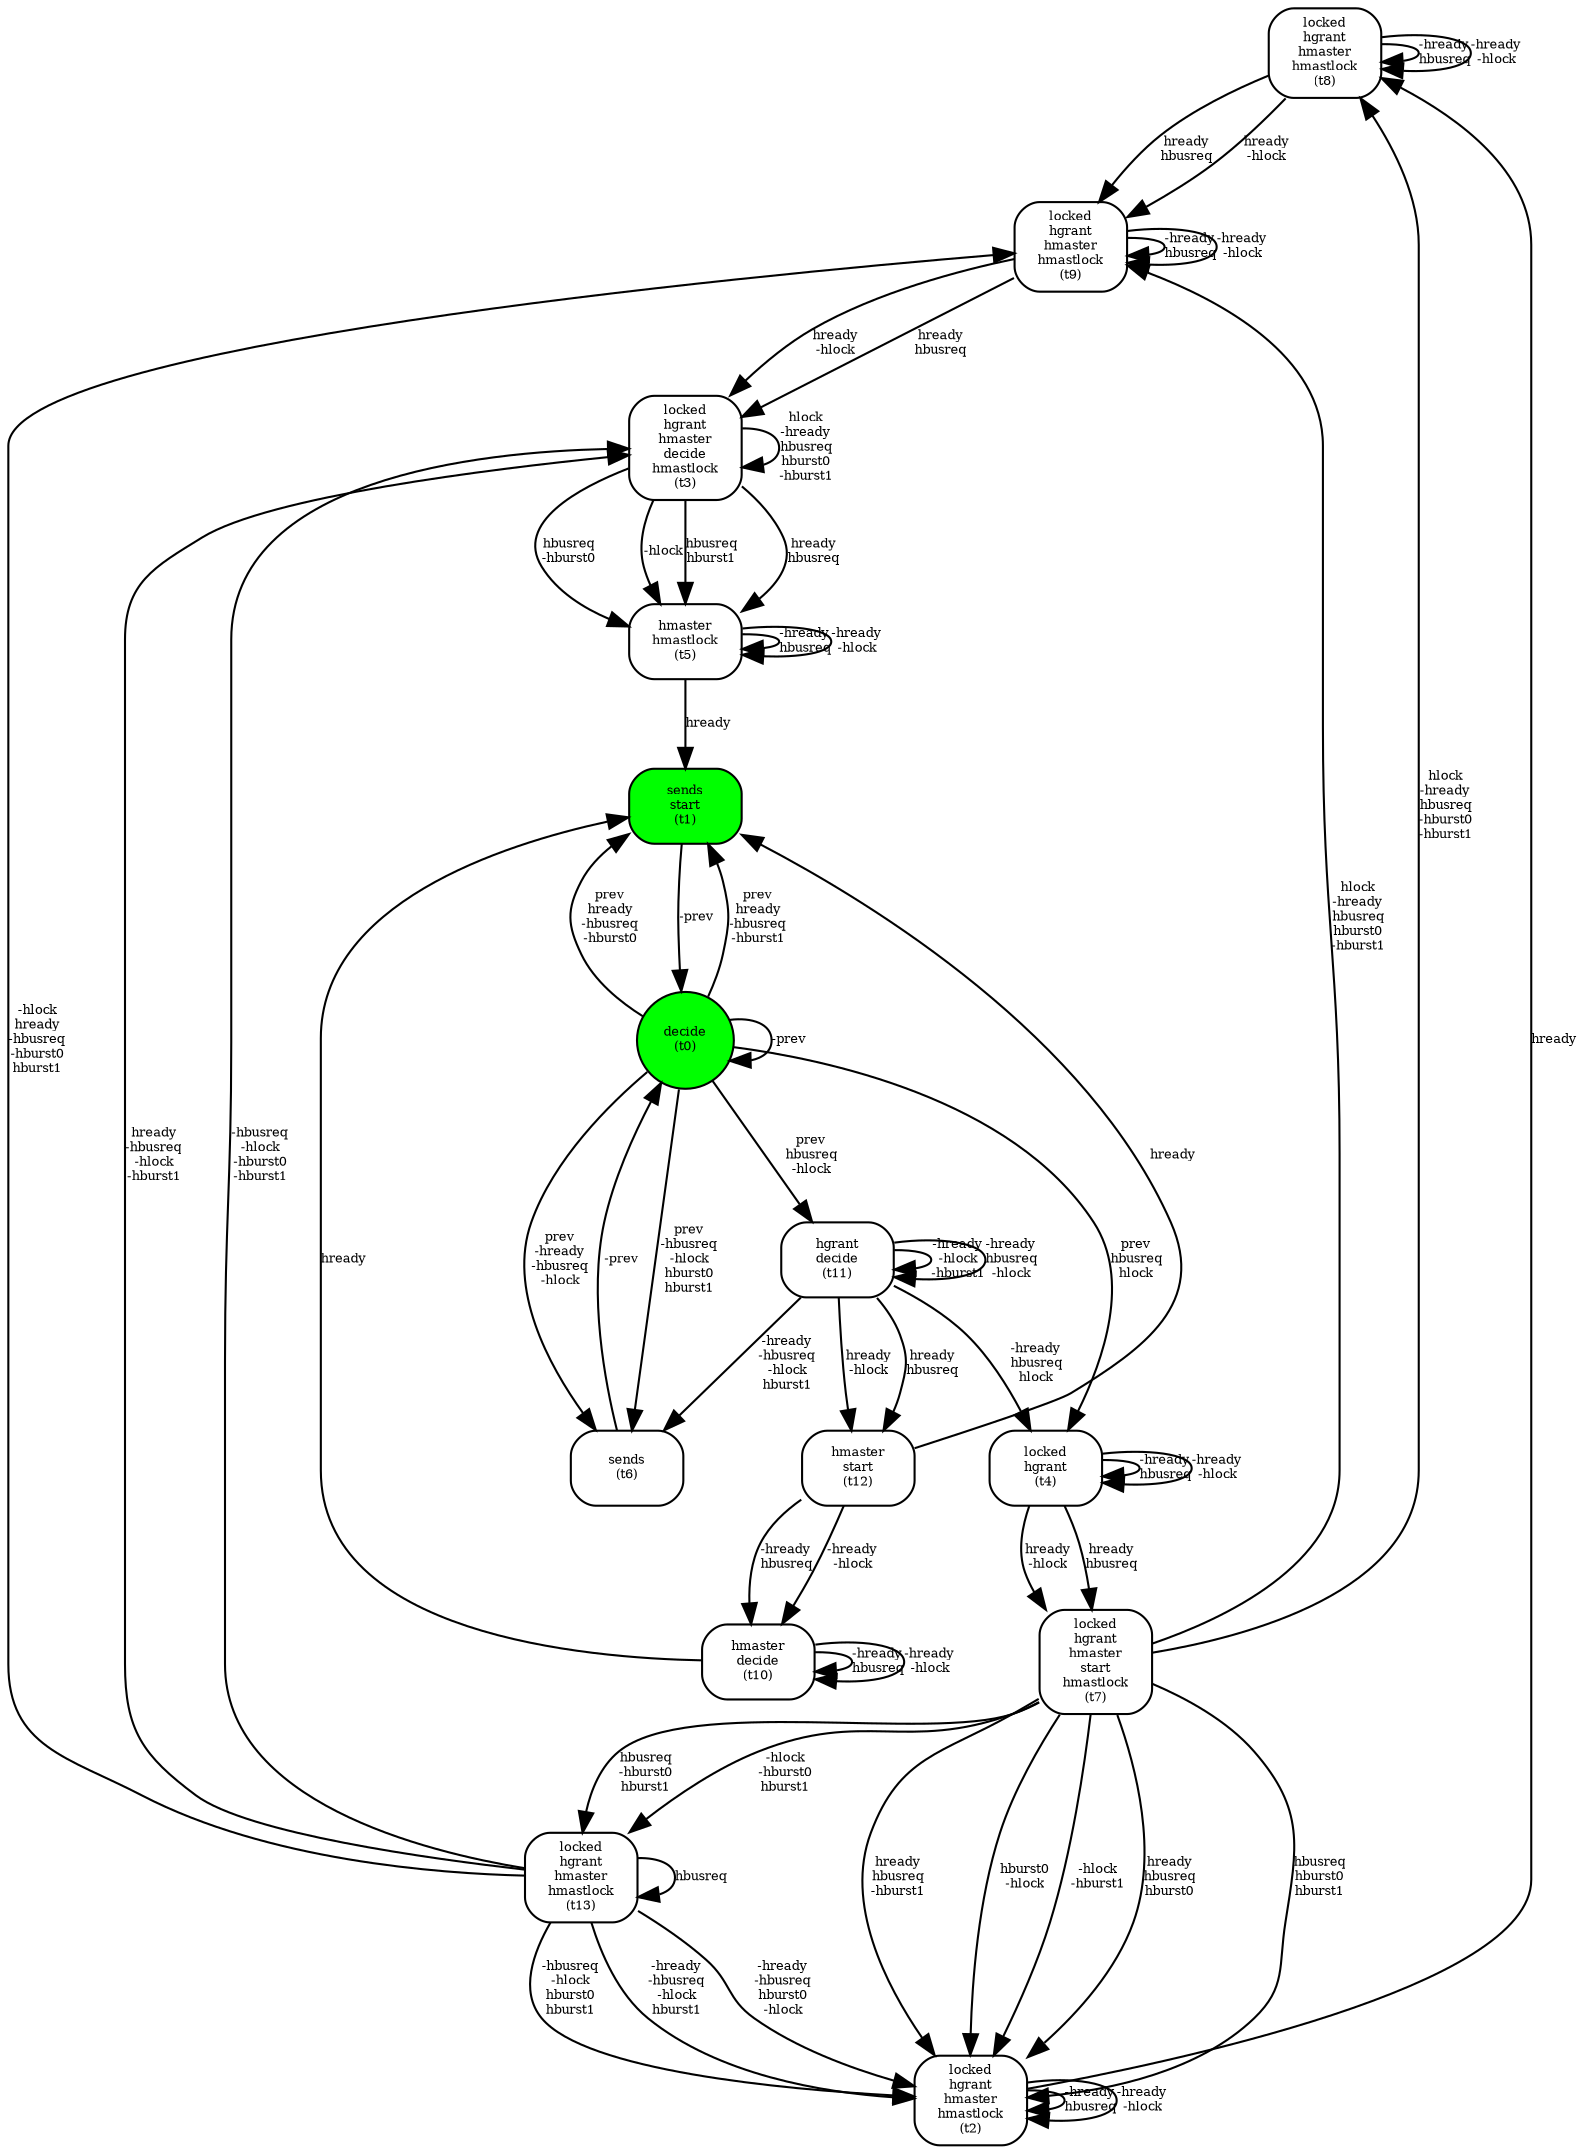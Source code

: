 digraph module {
graph [ fontsize=6 ];
node [ shape=box, style=rounded];
//node [ shape=box, style=rounded];
node [ fontsize=6, shape=box, style=rounded];
edge [ fontsize=6];

//nodesep=3;
//node [ fontsize=6, shape=box, style=rounded];

//rankdir=LR;

"t8" []
"t9" []
"t6" []
"t7" []
"t4" []
"t5" []
"t2" []
"t3" []
"t0" [fillcolor="green",style=filled,shape=circle]
"t1" [fillcolor="green",style="filled,rounded"]
"t10" []
"t11" []
"t12" []
"t13" []


"t8"[label="locked\nhgrant\nhmaster\nhmastlock\n(t8)"]
"t9"[label="locked\nhgrant\nhmaster\nhmastlock\n(t9)"]
"t6"[label="sends\n(t6)"]
"t7"[label="locked\nhgrant\nhmaster\nstart\nhmastlock\n(t7)"]
"t4"[label="locked\nhgrant\n(t4)"]
"t5"[label="hmaster\nhmastlock\n(t5)"]
"t2"[label="locked\nhgrant\nhmaster\nhmastlock\n(t2)"]
"t3"[label="locked\nhgrant\nhmaster\ndecide\nhmastlock\n(t3)"]
"t0"[label="decide\n(t0)"]
"t1"[label="sends\nstart\n(t1)"]
"t10"[label="hmaster\ndecide\n(t10)"]
"t11"[label="hgrant\ndecide\n(t11)"]
"t12"[label="hmaster\nstart\n(t12)"]
"t13"[label="locked\nhgrant\nhmaster\nhmastlock\n(t13)"]

"t0" -> "t4" [label="prev\nhbusreq\nhlock"]
"t5" -> "t5" [label="-hready\nhbusreq"]
"t5" -> "t5" [label="-hready\n-hlock"]
"t10" -> "t10" [label="-hready\nhbusreq"]
"t10" -> "t10" [label="-hready\n-hlock"]
"t12" -> "t1" [label="hready"]
"t0" -> "t1" [label="prev\nhready\n-hbusreq\n-hburst1"]
"t0" -> "t1" [label="prev\nhready\n-hbusreq\n-hburst0"]
"t1" -> "t0" [label="-prev"]
"t3" -> "t3" [label="hlock\n-hready\nhbusreq\nhburst0\n-hburst1"]
"t6" -> "t0" [label="-prev"]
"t9" -> "t3" [label="hready\nhbusreq"]
"t9" -> "t3" [label="hready\n-hlock"]

"t2" -> "t8" [label="hready"]
//"t2" -> "t8" [label="hready\nhbusreq"]
//"t2" -> "t8" [label="hready\n-hlock"]

"t7" -> "t13" [label="-hlock\n-hburst0\nhburst1"]
"t7" -> "t13" [label="hbusreq\n-hburst0\nhburst1"]
"t12" -> "t10" [label="-hready\nhbusreq"]
"t12" -> "t10" [label="-hready\n-hlock"]
"t11" -> "t4" [label="-hready\nhbusreq\nhlock"]
"t10" -> "t1" [label="hready"]
"t13" -> "t3" [label="hready\n-hbusreq\n-hlock\n-hburst1"]
"t13" -> "t3" [label="-hbusreq\n-hlock\n-hburst0\n-hburst1"]
"t0" -> "t6" [label="prev\n-hready\n-hbusreq\n-hlock"]
"t0" -> "t6" [label="prev\n-hbusreq\n-hlock\nhburst0\nhburst1"]
"t3" -> "t5" [label="hready\nhbusreq"]
"t3" -> "t5" [label="hbusreq\n-hburst0"]
"t3" -> "t5" [label="-hlock"]
"t3" -> "t5" [label="hbusreq\nhburst1"]
"t2" -> "t2" [label="-hready\nhbusreq"]
"t2" -> "t2" [label="-hready\n-hlock"]
"t11" -> "t11" [label="-hready\n-hlock\n-hburst1"]
"t11" -> "t11" [label="-hready\nhbusreq\n-hlock"]
"t8" -> "t8" [label="-hready\nhbusreq"]
"t8" -> "t8" [label="-hready\n-hlock"]
"t9" -> "t9" [label="-hready\nhbusreq"]
"t9" -> "t9" [label="-hready\n-hlock"]
"t13" -> "t2" [label="-hready\n-hbusreq\n-hlock\nhburst1"]
"t13" -> "t2" [label="-hready\n-hbusreq\nhburst0\n-hlock"]
"t13" -> "t2" [label="-hbusreq\n-hlock\nhburst0\nhburst1"]
"t7" -> "t8" [label="hlock\n-hready\nhbusreq\n-hburst0\n-hburst1"]
"t13" -> "t9" [label="-hlock\nhready\n-hbusreq\n-hburst0\nhburst1"]
"t8" -> "t9" [label="hready\nhbusreq"]
"t8" -> "t9" [label="hready\n-hlock"]
"t4" -> "t4" [label="-hready\nhbusreq"]
"t4" -> "t4" [label="-hready\n-hlock"]
"t11" -> "t12" [label="hready\nhbusreq"]
"t11" -> "t12" [label="hready\n-hlock"]
"t13" -> "t13" [label="hbusreq"]
"t11" -> "t6" [label="-hready\n-hbusreq\n-hlock\nhburst1"]
"t4" -> "t7" [label="hready\nhbusreq"]
"t4" -> "t7" [label="hready\n-hlock"]
"t0" -> "t11" [label="prev\nhbusreq\n-hlock"]
"t0" -> "t0" [label="-prev"]
"t5" -> "t1" [label="hready"]
"t7" -> "t9" [label="hlock\n-hready\nhbusreq\nhburst0\n-hburst1"]
"t7" -> "t2" [label="hbusreq\nhburst0\nhburst1"]
"t7" -> "t2" [label="hready\nhbusreq\n-hburst1"]
"t7" -> "t2" [label="hburst0\n-hlock"]
"t7" -> "t2" [label="-hlock\n-hburst1"]
"t7" -> "t2" [label="hready\nhbusreq\nhburst0"]




//"t0" -> "t4" [label="prev\nhbusreq\nhlock"]
//"t5" -> "t5" [label="-hready\n-prev\nhbusreq"]
//"t5" -> "t5" [label="-hready\n-prev\n-hlock"]
//"t10" -> "t10" [label="-hready\n-prev\nhbusreq"]
//"t10" -> "t10" [label="-hready\n-prev\n-hlock"]
//"t12" -> "t1" [label="hready"]
//"t12" -> "t1" [label="-hbusreq\nhlock"]
//"t12" -> "t1" [label="prev"]
//"t4" -> "t1" [label="-hbusreq\nhlock"]
//"t4" -> "t1" [label="prev"]
//"t0" -> "t1" [label="prev\n-hbusreq\nhlock"]
//"t0" -> "t1" [label="prev\nhready\n-hbusreq\n-hburst1"]
//"t0" -> "t1" [label="prev\nhready\n-hbusreq\n-hburst0"]
//"t1" -> "t0" [label="-prev"]
//"t3" -> "t3" [label="hlock\n-hready\nhbusreq\n-prev\nhburst0\n-hburst1"]
//"t6" -> "t0" [label="-prev"]
//"t11" -> "t1" [label="-hbusreq\nhlock"]
//"t11" -> "t1" [label="prev"]
//"t7" -> "t1" [label="-hbusreq\nhlock"]
//"t7" -> "t1" [label="prev"]
//"t9" -> "t3" [label="hready\n-prev\nhbusreq"]
//"t9" -> "t3" [label="hready\n-prev\n-hlock"]
//"t2" -> "t8" [label="hready\n-prev\nhbusreq"]
//"t2" -> "t8" [label="hready\n-prev\n-hlock"]
//"t7" -> "t13" [label="-prev\n-hlock\n-hburst0\nhburst1"]
//"t7" -> "t13" [label="-prev\nhbusreq\n-hburst0\nhburst1"]
//"t12" -> "t10" [label="-hready\n-prev\nhbusreq"]
//"t12" -> "t10" [label="-hready\n-prev\n-hlock"]
//"t11" -> "t4" [label="-prev\n-hready\nhbusreq\nhlock"]
//"t10" -> "t1" [label="hready"]
//"t10" -> "t1" [label="-hbusreq\nhlock"]
//"t10" -> "t1" [label="prev"]
//"t13" -> "t3" [label="hready\n-prev\n-hbusreq\n-hlock\n-hburst1"]
//"t13" -> "t3" [label="-prev\n-hbusreq\n-hlock\n-hburst0\n-hburst1"]
//"t0" -> "t6" [label="prev\n-hready\n-hbusreq\n-hlock"]
//"t0" -> "t6" [label="prev\n-hbusreq\n-hlock\nhburst0\nhburst1"]
//"t6" -> "t1" [label="prev"]
//"t3" -> "t5" [label="hready\n-prev\nhbusreq"]
//"t3" -> "t5" [label="-prev\nhbusreq\n-hburst0"]
//"t3" -> "t5" [label="-prev\n-hlock"]
//"t3" -> "t5" [label="-prev\nhbusreq\nhburst1"]
//"t2" -> "t2" [label="-hready\n-prev\nhbusreq"]
//"t2" -> "t2" [label="-hready\n-prev\n-hlock"]
//"t11" -> "t11" [label="-hready\n-prev\n-hlock\n-hburst1"]
//"t11" -> "t11" [label="-hready\n-prev\nhbusreq\n-hlock"]
//"t8" -> "t8" [label="-hready\n-prev\nhbusreq"]
//"t8" -> "t8" [label="-hready\n-prev\n-hlock"]
//"t13" -> "t1" [label="-hbusreq\nhlock"]
//"t13" -> "t1" [label="prev"]
//"t3" -> "t1" [label="-hbusreq\nhlock"]
//"t3" -> "t1" [label="prev"]
//"t9" -> "t9" [label="-hready\n-prev\nhbusreq"]
//"t9" -> "t9" [label="-hready\n-prev\n-hlock"]
//"t13" -> "t2" [label="-hready\n-prev\n-hbusreq\n-hlock\nhburst1"]
//"t13" -> "t2" [label="-hready\n-prev\n-hbusreq\nhburst0\n-hlock"]
//"t13" -> "t2" [label="-prev\n-hbusreq\n-hlock\nhburst0\nhburst1"]
//"t7" -> "t8" [label="hlock\n-hready\nhbusreq\n-prev\n-hburst0\n-hburst1"]
//"t13" -> "t9" [label="-hlock\nhready\n-hbusreq\n-prev\n-hburst0\nhburst1"]
//"t2" -> "t1" [label="-hbusreq\nhlock"]
//"t2" -> "t1" [label="prev"]
//"t8" -> "t9" [label="hready\n-prev\nhbusreq"]
//"t8" -> "t9" [label="hready\n-prev\n-hlock"]
//"t9" -> "t1" [label="-hbusreq\nhlock"]
//"t9" -> "t1" [label="prev"]
//"t4" -> "t4" [label="-hready\n-prev\nhbusreq"]
//"t4" -> "t4" [label="-hready\n-prev\n-hlock"]
//"t11" -> "t12" [label="hready\n-prev\nhbusreq"]
//"t11" -> "t12" [label="hready\n-prev\n-hlock"]
//"t13" -> "t13" [label="-prev\nhbusreq"]
//"t11" -> "t6" [label="-hready\n-prev\n-hbusreq\n-hlock\nhburst1"]
//"t4" -> "t7" [label="hready\n-prev\nhbusreq"]
//"t4" -> "t7" [label="hready\n-prev\n-hlock"]
//"t0" -> "t11" [label="prev\nhbusreq\n-hlock"]
//"t0" -> "t0" [label="-prev"]
//"t5" -> "t1" [label="hready"]
//"t5" -> "t1" [label="-hbusreq\nhlock"]
//"t5" -> "t1" [label="prev"]
//"t7" -> "t9" [label="hlock\n-hready\nhbusreq\n-prev\nhburst0\n-hburst1"]
//"t8" -> "t1" [label="-hbusreq\nhlock"]
//"t8" -> "t1" [label="prev"]
//"t1" -> "t1" [label="prev"]
//"t7" -> "t2" [label="-prev\nhbusreq\nhburst0\nhburst1"]
//"t7" -> "t2" [label="hready\n-prev\nhbusreq\n-hburst1"]
//"t7" -> "t2" [label="-prev\nhburst0\n-hlock"]
//"t7" -> "t2" [label="-prev\n-hlock\n-hburst1"]
//"t7" -> "t2" [label="hready\n-prev\nhbusreq\nhburst0"]
}
